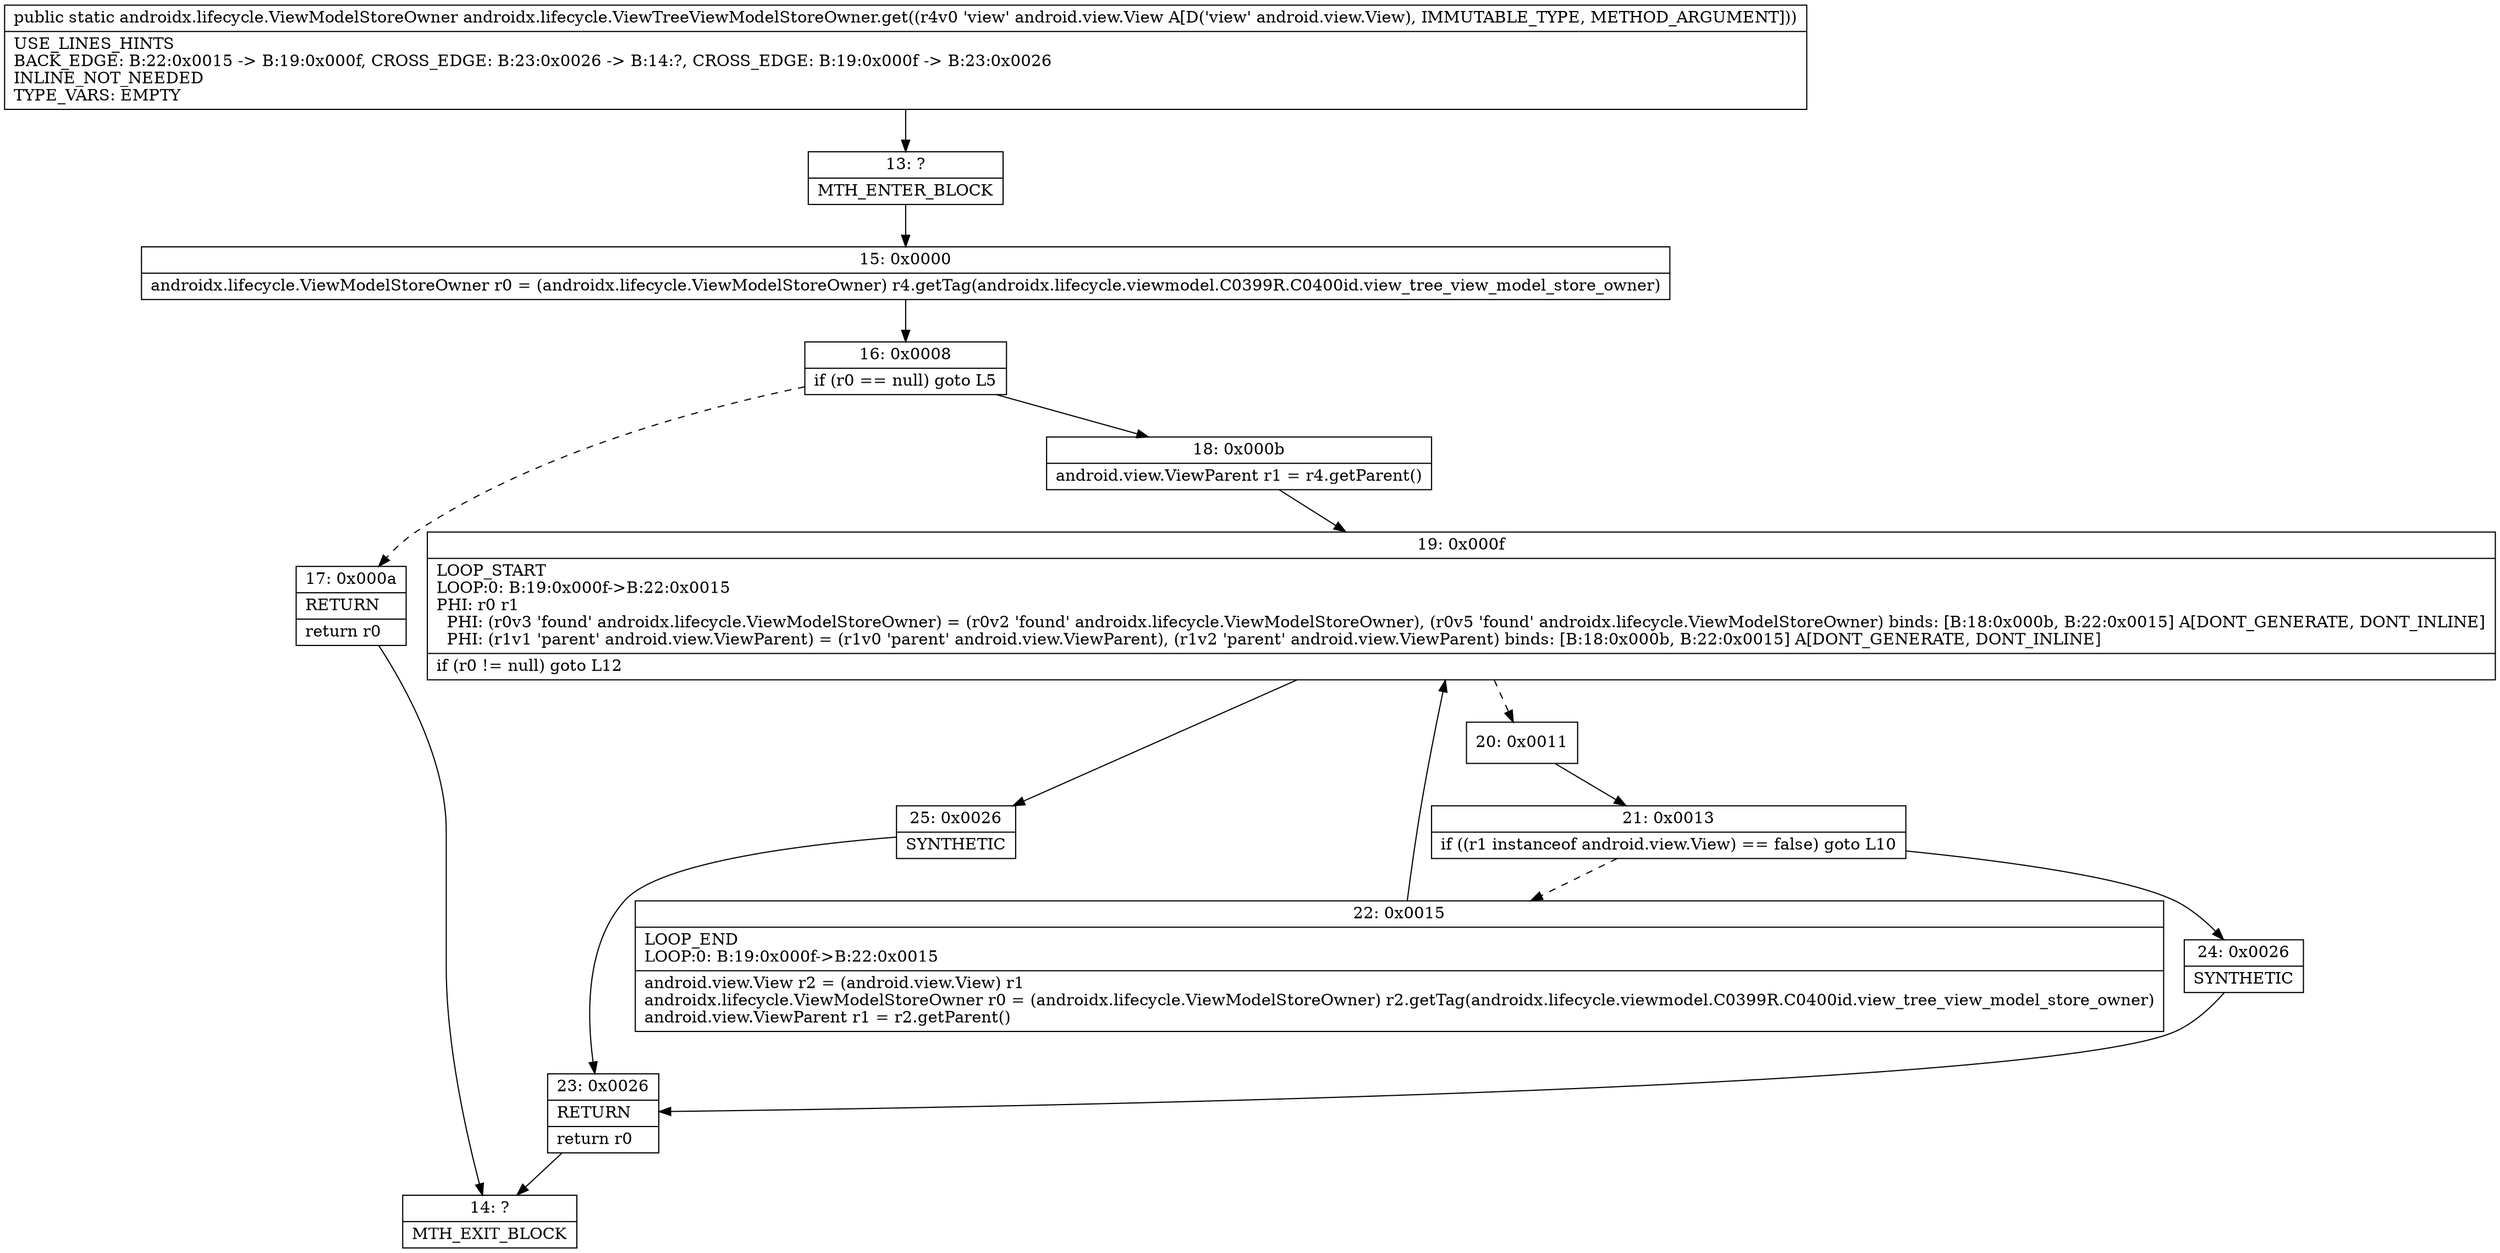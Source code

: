 digraph "CFG forandroidx.lifecycle.ViewTreeViewModelStoreOwner.get(Landroid\/view\/View;)Landroidx\/lifecycle\/ViewModelStoreOwner;" {
Node_13 [shape=record,label="{13\:\ ?|MTH_ENTER_BLOCK\l}"];
Node_15 [shape=record,label="{15\:\ 0x0000|androidx.lifecycle.ViewModelStoreOwner r0 = (androidx.lifecycle.ViewModelStoreOwner) r4.getTag(androidx.lifecycle.viewmodel.C0399R.C0400id.view_tree_view_model_store_owner)\l}"];
Node_16 [shape=record,label="{16\:\ 0x0008|if (r0 == null) goto L5\l}"];
Node_17 [shape=record,label="{17\:\ 0x000a|RETURN\l|return r0\l}"];
Node_14 [shape=record,label="{14\:\ ?|MTH_EXIT_BLOCK\l}"];
Node_18 [shape=record,label="{18\:\ 0x000b|android.view.ViewParent r1 = r4.getParent()\l}"];
Node_19 [shape=record,label="{19\:\ 0x000f|LOOP_START\lLOOP:0: B:19:0x000f\-\>B:22:0x0015\lPHI: r0 r1 \l  PHI: (r0v3 'found' androidx.lifecycle.ViewModelStoreOwner) = (r0v2 'found' androidx.lifecycle.ViewModelStoreOwner), (r0v5 'found' androidx.lifecycle.ViewModelStoreOwner) binds: [B:18:0x000b, B:22:0x0015] A[DONT_GENERATE, DONT_INLINE]\l  PHI: (r1v1 'parent' android.view.ViewParent) = (r1v0 'parent' android.view.ViewParent), (r1v2 'parent' android.view.ViewParent) binds: [B:18:0x000b, B:22:0x0015] A[DONT_GENERATE, DONT_INLINE]\l|if (r0 != null) goto L12\l}"];
Node_20 [shape=record,label="{20\:\ 0x0011}"];
Node_21 [shape=record,label="{21\:\ 0x0013|if ((r1 instanceof android.view.View) == false) goto L10\l}"];
Node_22 [shape=record,label="{22\:\ 0x0015|LOOP_END\lLOOP:0: B:19:0x000f\-\>B:22:0x0015\l|android.view.View r2 = (android.view.View) r1\landroidx.lifecycle.ViewModelStoreOwner r0 = (androidx.lifecycle.ViewModelStoreOwner) r2.getTag(androidx.lifecycle.viewmodel.C0399R.C0400id.view_tree_view_model_store_owner)\landroid.view.ViewParent r1 = r2.getParent()\l}"];
Node_24 [shape=record,label="{24\:\ 0x0026|SYNTHETIC\l}"];
Node_23 [shape=record,label="{23\:\ 0x0026|RETURN\l|return r0\l}"];
Node_25 [shape=record,label="{25\:\ 0x0026|SYNTHETIC\l}"];
MethodNode[shape=record,label="{public static androidx.lifecycle.ViewModelStoreOwner androidx.lifecycle.ViewTreeViewModelStoreOwner.get((r4v0 'view' android.view.View A[D('view' android.view.View), IMMUTABLE_TYPE, METHOD_ARGUMENT]))  | USE_LINES_HINTS\lBACK_EDGE: B:22:0x0015 \-\> B:19:0x000f, CROSS_EDGE: B:23:0x0026 \-\> B:14:?, CROSS_EDGE: B:19:0x000f \-\> B:23:0x0026\lINLINE_NOT_NEEDED\lTYPE_VARS: EMPTY\l}"];
MethodNode -> Node_13;Node_13 -> Node_15;
Node_15 -> Node_16;
Node_16 -> Node_17[style=dashed];
Node_16 -> Node_18;
Node_17 -> Node_14;
Node_18 -> Node_19;
Node_19 -> Node_20[style=dashed];
Node_19 -> Node_25;
Node_20 -> Node_21;
Node_21 -> Node_22[style=dashed];
Node_21 -> Node_24;
Node_22 -> Node_19;
Node_24 -> Node_23;
Node_23 -> Node_14;
Node_25 -> Node_23;
}

